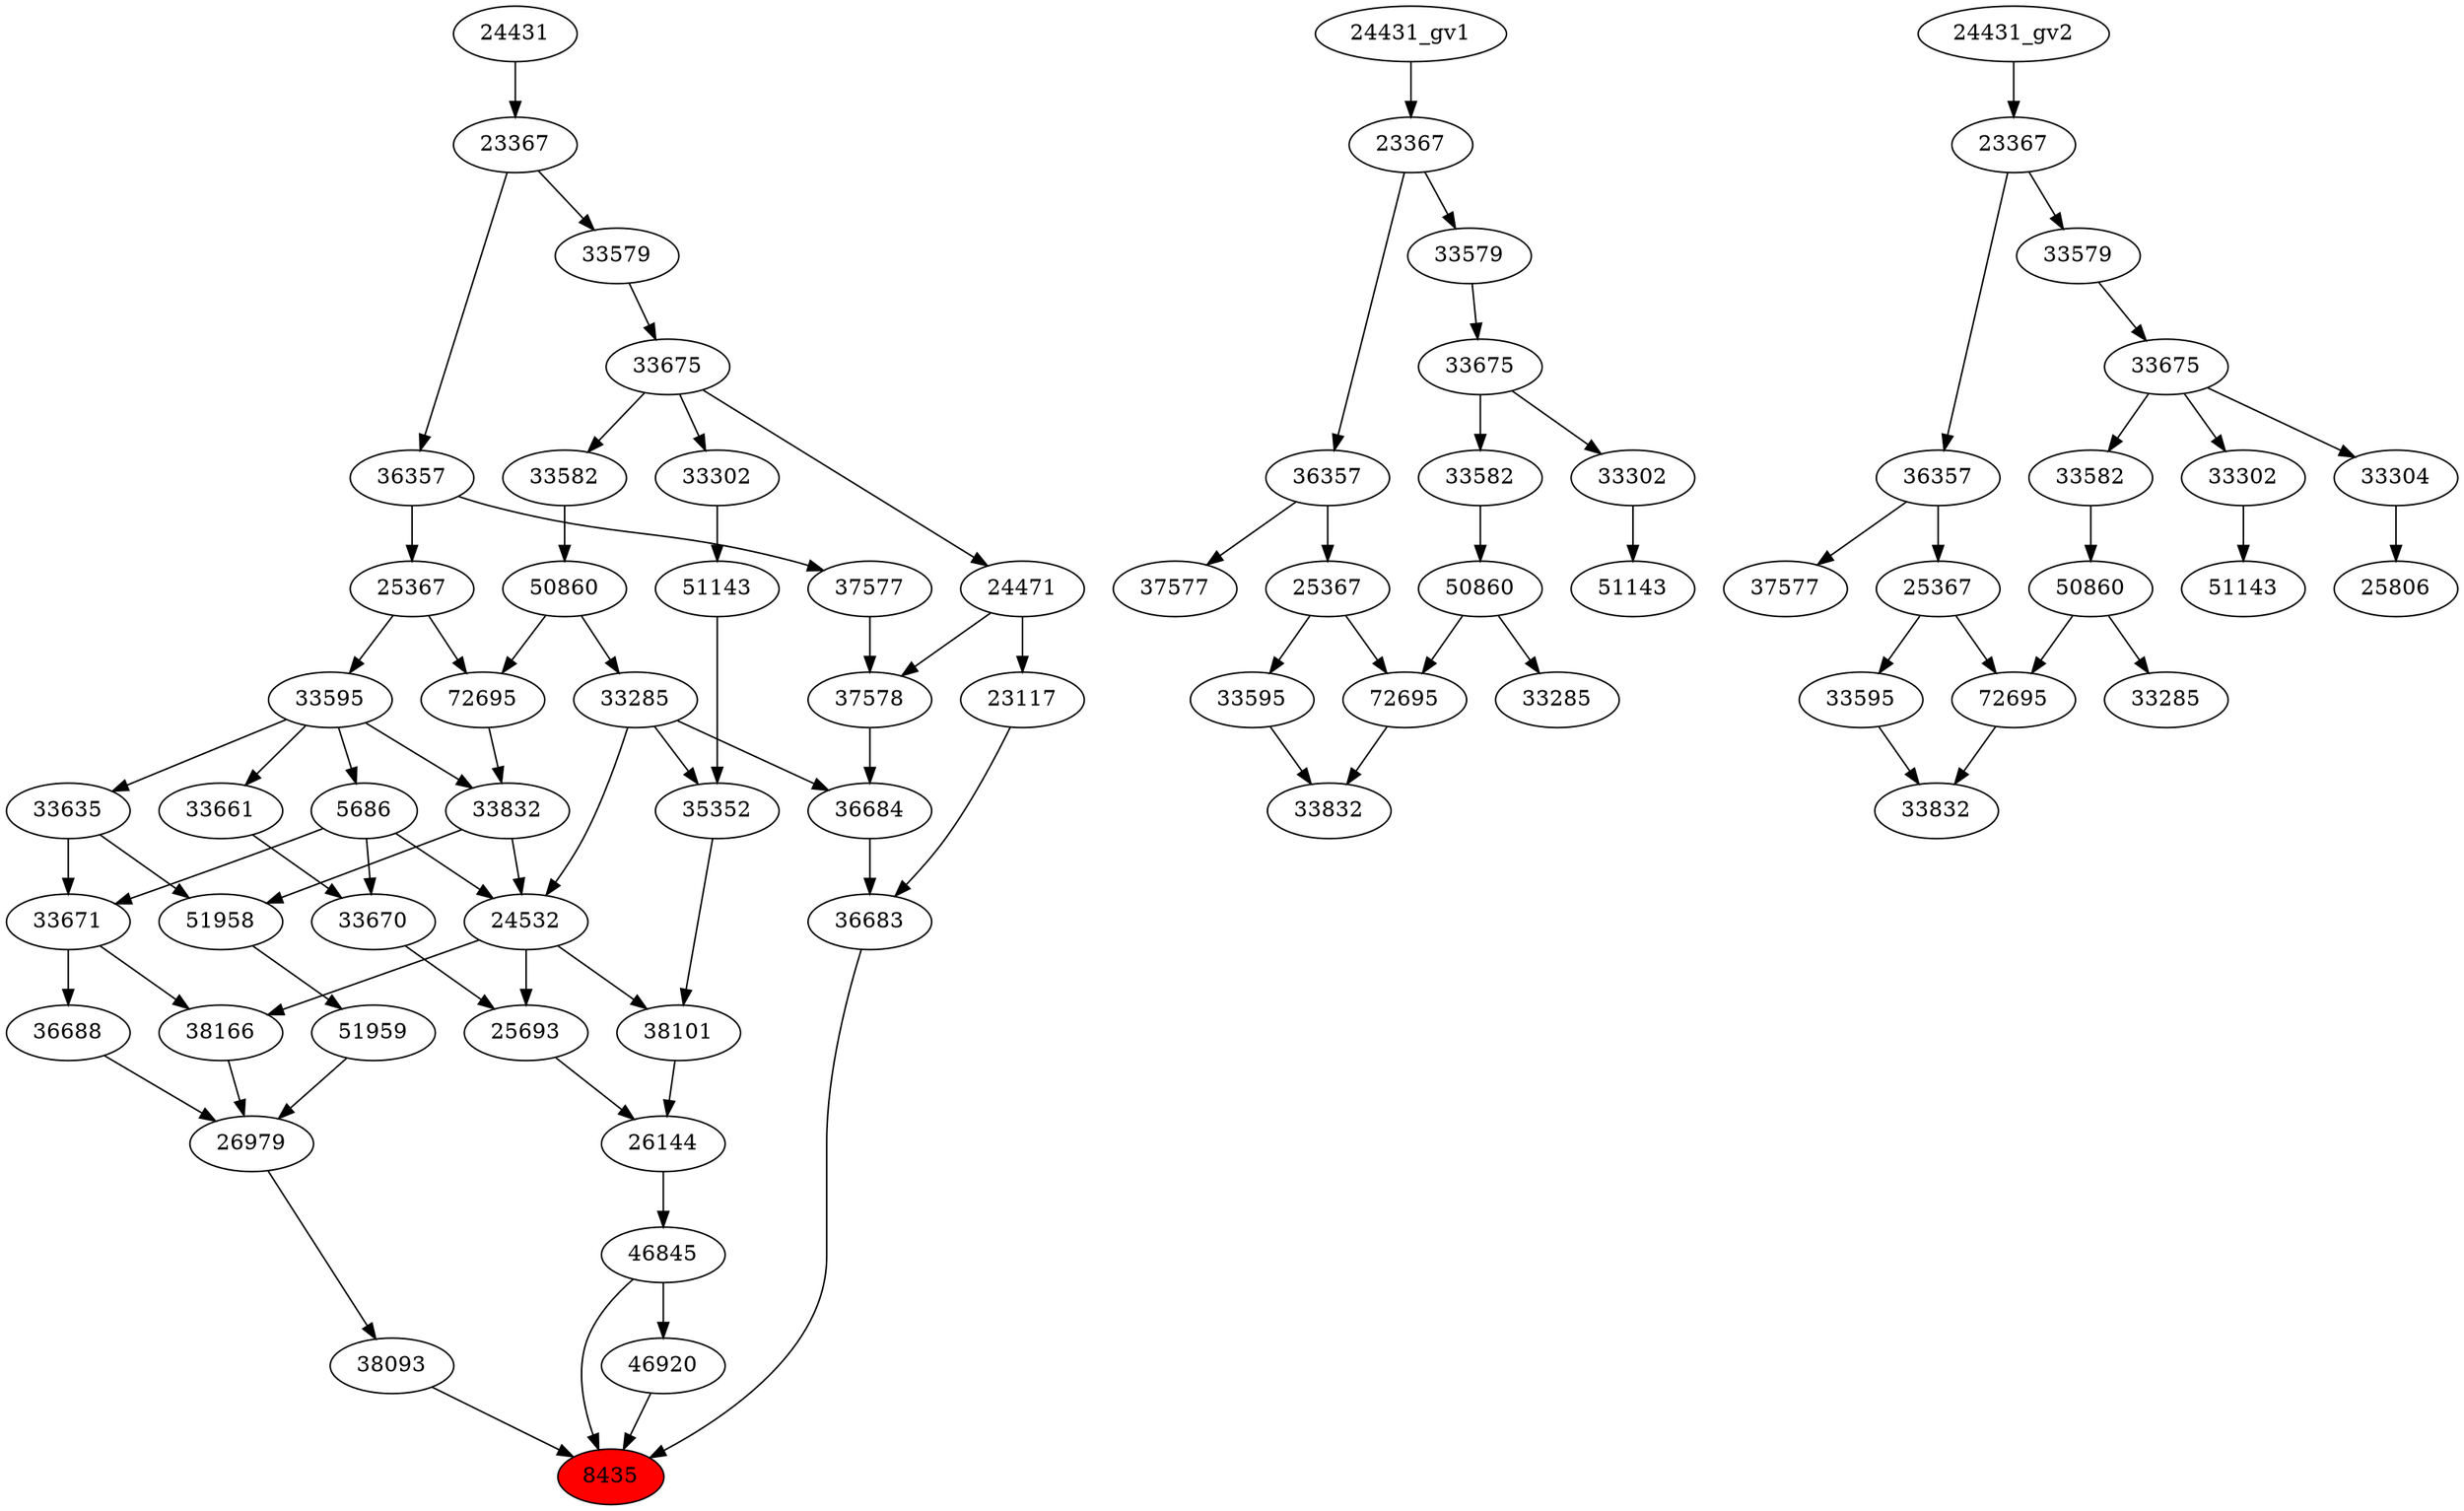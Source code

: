 strict digraph root {
	node [label="\N"];
	{
		node [fillcolor="",
			label="\N",
			style=""
		];
		8435		 [fillcolor=red,
			label=8435,
			style=filled];
		36683		 [label=36683];
		36683 -> 8435;
		46845		 [label=46845];
		46845 -> 8435;
		46920		 [label=46920];
		46845 -> 46920;
		46920 -> 8435;
		38093		 [label=38093];
		38093 -> 8435;
		36684		 [label=36684];
		36684 -> 36683;
		23117		 [label=23117];
		23117 -> 36683;
		26144		 [label=26144];
		26144 -> 46845;
		26979		 [label=26979];
		26979 -> 38093;
		33285		 [label=33285];
		33285 -> 36684;
		24532		 [label=24532];
		33285 -> 24532;
		35352		 [label=35352];
		33285 -> 35352;
		37578		 [label=37578];
		37578 -> 36684;
		24471		 [label=24471];
		24471 -> 23117;
		24471 -> 37578;
		38101		 [label=38101];
		38101 -> 26144;
		25693		 [label=25693];
		25693 -> 26144;
		36688		 [label=36688];
		36688 -> 26979;
		38166		 [label=38166];
		38166 -> 26979;
		51959		 [label=51959];
		51959 -> 26979;
		50860		 [label=50860];
		50860 -> 33285;
		72695		 [label=72695];
		50860 -> 72695;
		37577		 [label=37577];
		37577 -> 37578;
		33675		 [label=33675];
		33675 -> 24471;
		33582		 [label=33582];
		33675 -> 33582;
		33302		 [label=33302];
		33675 -> 33302;
		24532 -> 38101;
		24532 -> 25693;
		24532 -> 38166;
		35352 -> 38101;
		33670		 [label=33670];
		33670 -> 25693;
		33671		 [label=33671];
		33671 -> 36688;
		33671 -> 38166;
		51958		 [label=51958];
		51958 -> 51959;
		33582 -> 50860;
		36357		 [label=36357];
		36357 -> 37577;
		25367		 [label=25367];
		36357 -> 25367;
		33579		 [label=33579];
		33579 -> 33675;
		5686		 [label=5686];
		5686 -> 24532;
		5686 -> 33670;
		5686 -> 33671;
		33832		 [label=33832];
		33832 -> 24532;
		33832 -> 51958;
		51143		 [label=51143];
		51143 -> 35352;
		33661		 [label=33661];
		33661 -> 33670;
		33635		 [label=33635];
		33635 -> 33671;
		33635 -> 51958;
		23367		 [label=23367];
		23367 -> 36357;
		23367 -> 33579;
		33595		 [label=33595];
		33595 -> 5686;
		33595 -> 33832;
		33595 -> 33661;
		33595 -> 33635;
		72695 -> 33832;
		33302 -> 51143;
		24431		 [label=24431];
		24431 -> 23367;
		25367 -> 33595;
		25367 -> 72695;
	}
	{
		node [label="\N"];
		"33285_gv1"		 [label=33285];
		"50860_gv1"		 [label=50860];
		"50860_gv1" -> "33285_gv1";
		"72695_gv1"		 [label=72695];
		"50860_gv1" -> "72695_gv1";
		"33582_gv1"		 [label=33582];
		"33582_gv1" -> "50860_gv1";
		"37577_gv1"		 [label=37577];
		"36357_gv1"		 [label=36357];
		"36357_gv1" -> "37577_gv1";
		"25367_gv1"		 [label=25367];
		"36357_gv1" -> "25367_gv1";
		"33675_gv1"		 [label=33675];
		"33675_gv1" -> "33582_gv1";
		"33302_gv1"		 [label=33302];
		"33675_gv1" -> "33302_gv1";
		"33579_gv1"		 [label=33579];
		"33579_gv1" -> "33675_gv1";
		"23367_gv1"		 [label=23367];
		"23367_gv1" -> "36357_gv1";
		"23367_gv1" -> "33579_gv1";
		"33832_gv1"		 [label=33832];
		"72695_gv1" -> "33832_gv1";
		"33595_gv1"		 [label=33595];
		"33595_gv1" -> "33832_gv1";
		"51143_gv1"		 [label=51143];
		"33302_gv1" -> "51143_gv1";
		"24431_gv1" -> "23367_gv1";
		"25367_gv1" -> "72695_gv1";
		"25367_gv1" -> "33595_gv1";
	}
	{
		node [label="\N"];
		"50860_gv2"		 [label=50860];
		"33285_gv2"		 [label=33285];
		"50860_gv2" -> "33285_gv2";
		"72695_gv2"		 [label=72695];
		"50860_gv2" -> "72695_gv2";
		"33582_gv2"		 [label=33582];
		"33582_gv2" -> "50860_gv2";
		"33832_gv2"		 [label=33832];
		"72695_gv2" -> "33832_gv2";
		"33595_gv2"		 [label=33595];
		"33595_gv2" -> "33832_gv2";
		"51143_gv2"		 [label=51143];
		"33302_gv2"		 [label=33302];
		"33302_gv2" -> "51143_gv2";
		25806		 [label=25806];
		33304		 [label=33304];
		33304 -> 25806;
		"37577_gv2"		 [label=37577];
		"36357_gv2"		 [label=36357];
		"36357_gv2" -> "37577_gv2";
		"25367_gv2"		 [label=25367];
		"36357_gv2" -> "25367_gv2";
		"33675_gv2"		 [label=33675];
		"33675_gv2" -> "33582_gv2";
		"33675_gv2" -> "33302_gv2";
		"33675_gv2" -> 33304;
		"25367_gv2" -> "72695_gv2";
		"25367_gv2" -> "33595_gv2";
		"23367_gv2"		 [label=23367];
		"23367_gv2" -> "36357_gv2";
		"33579_gv2"		 [label=33579];
		"23367_gv2" -> "33579_gv2";
		"33579_gv2" -> "33675_gv2";
		"24431_gv2" -> "23367_gv2";
	}
}
